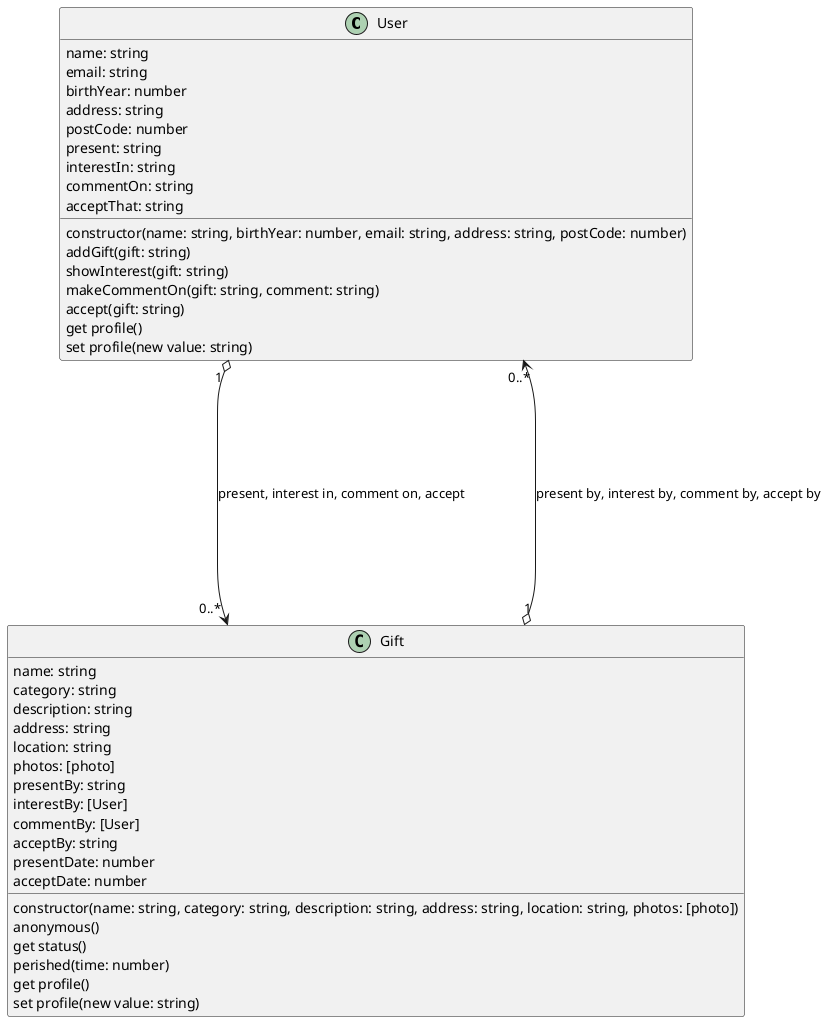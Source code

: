 @startuml Class Diagram of zuV

top to bottom direction

class User{
    name: string
    email: string
    birthYear: number
    address: string
    postCode: number
    present: string
    interestIn: string
    commentOn: string
    acceptThat: string
    constructor(name: string, birthYear: number, email: string, address: string, postCode: number)
    addGift(gift: string)
    showInterest(gift: string)
    makeCommentOn(gift: string, comment: string)
    accept(gift: string)
    get profile()
    set profile(new value: string)
}

class Gift{
    name: string
    category: string
    description: string
    address: string
    location: string
    photos: [photo]
    presentBy: string
    interestBy: [User]
    commentBy: [User]
    acceptBy: string
    presentDate: number
    acceptDate: number
    constructor(name: string, category: string, description: string, address: string, location: string, photos: [photo])
    anonymous()
    get status()
    perished(time: number)
    get profile()
    set profile(new value: string)
}

User "1" o-----> "0..*" Gift: present, interest in, comment on, accept
Gift "1" o-----> "0..*" User: present by, interest by, comment by, accept by


@enduml